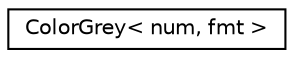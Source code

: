 digraph "Graphical Class Hierarchy"
{
 // INTERACTIVE_SVG=YES
  edge [fontname="Helvetica",fontsize="10",labelfontname="Helvetica",labelfontsize="10"];
  node [fontname="Helvetica",fontsize="10",shape=record];
  rankdir="LR";
  Node1 [label="ColorGrey\< num, fmt \>",height=0.2,width=0.4,color="black", fillcolor="white", style="filled",URL="$db/d8f/class_color_grey.html"];
}
